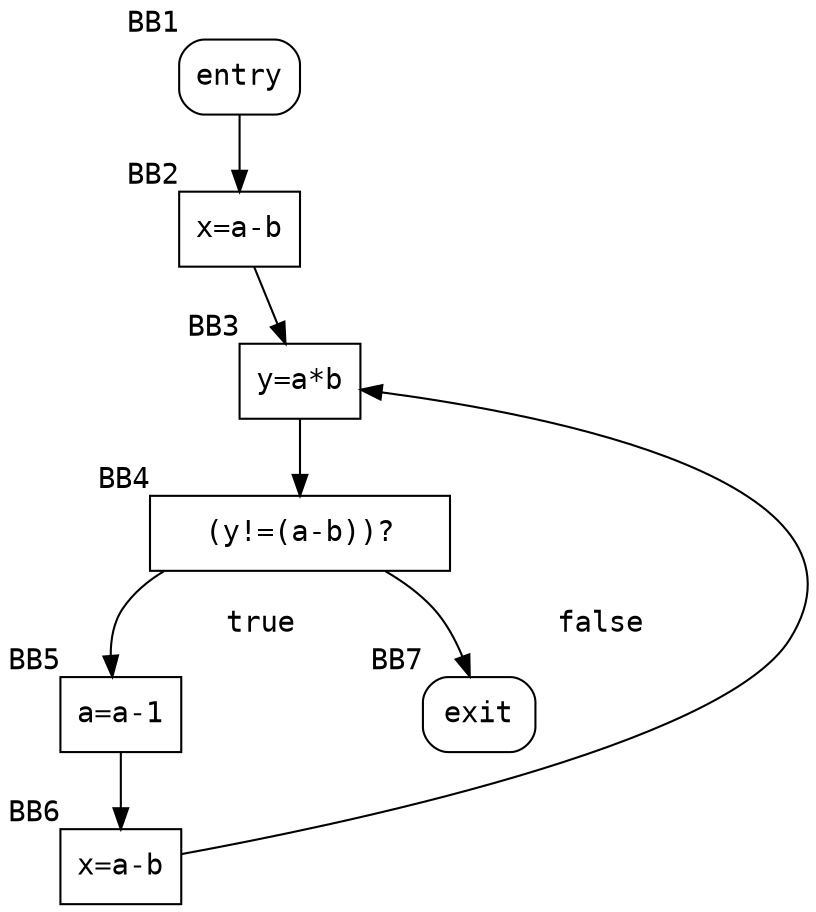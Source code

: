 digraph ControlFlowGraph {
    // Graph settings for better layout
    rankdir=TB;
    node [shape=box, fontname="monospace"];
    edge [fontname="monospace"];
    
    // Define nodes with BB labels
    entry [label="entry", shape=box, style="rounded", xlabel="BB1"];
    x_assign [label="x=a-b", xlabel="BB2"];
    y_assign [label="y=a*b", xlabel="BB3"];
    condition [label="(y!=(a-b))?", width=2, xlabel="BB4"];
    a_decr [label="a=a-1", xlabel="BB5"];
    x_reassign [label="x=a-b", xlabel="BB6"];
    exit [label="exit", shape=box, style="rounded", xlabel="BB7"];
    
    // Create edges with better label placement
    entry -> x_assign;
    x_assign -> y_assign;
    y_assign -> condition;
    condition -> a_decr [label="      true        ", labelangle=90];
    condition -> exit [label="      false        ", labelangle=-90];
    a_decr -> x_reassign;
    
    // Create the loop edge back to condition (showing partial view)
    x_reassign -> y_assign [constraint=false];
    
    // Add invisible node to help with layout
    invisible [style=invis, shape=point, width=0, height=0];
    invisible -> y_assign [style=invis];
}
